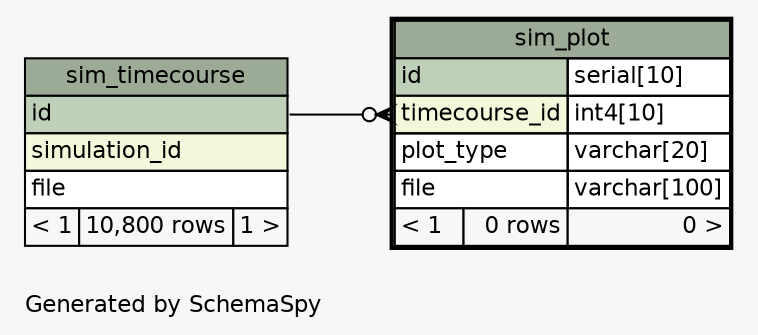 // dot 2.26.3 on Linux 3.11.0-12-generic
// SchemaSpy rev 590
digraph "oneDegreeRelationshipsDiagram" {
  graph [
    rankdir="RL"
    bgcolor="#f7f7f7"
    label="\nGenerated by SchemaSpy"
    labeljust="l"
    nodesep="0.18"
    ranksep="0.46"
    fontname="Helvetica"
    fontsize="11"
  ];
  node [
    fontname="Helvetica"
    fontsize="11"
    shape="plaintext"
  ];
  edge [
    arrowsize="0.8"
  ];
  "sim_plot":"timecourse_id":w -> "sim_timecourse":"id":e [arrowhead=none dir=back arrowtail=crowodot];
  "sim_plot" [
    label=<
    <TABLE BORDER="2" CELLBORDER="1" CELLSPACING="0" BGCOLOR="#ffffff">
      <TR><TD COLSPAN="3" BGCOLOR="#9bab96" ALIGN="CENTER">sim_plot</TD></TR>
      <TR><TD PORT="id" COLSPAN="2" BGCOLOR="#bed1b8" ALIGN="LEFT">id</TD><TD PORT="id.type" ALIGN="LEFT">serial[10]</TD></TR>
      <TR><TD PORT="timecourse_id" COLSPAN="2" BGCOLOR="#f4f7da" ALIGN="LEFT">timecourse_id</TD><TD PORT="timecourse_id.type" ALIGN="LEFT">int4[10]</TD></TR>
      <TR><TD PORT="plot_type" COLSPAN="2" ALIGN="LEFT">plot_type</TD><TD PORT="plot_type.type" ALIGN="LEFT">varchar[20]</TD></TR>
      <TR><TD PORT="file" COLSPAN="2" ALIGN="LEFT">file</TD><TD PORT="file.type" ALIGN="LEFT">varchar[100]</TD></TR>
      <TR><TD ALIGN="LEFT" BGCOLOR="#f7f7f7">&lt; 1</TD><TD ALIGN="RIGHT" BGCOLOR="#f7f7f7">0 rows</TD><TD ALIGN="RIGHT" BGCOLOR="#f7f7f7">0 &gt;</TD></TR>
    </TABLE>>
    URL="sim_plot.html"
    tooltip="sim_plot"
  ];
  "sim_timecourse" [
    label=<
    <TABLE BORDER="0" CELLBORDER="1" CELLSPACING="0" BGCOLOR="#ffffff">
      <TR><TD COLSPAN="3" BGCOLOR="#9bab96" ALIGN="CENTER">sim_timecourse</TD></TR>
      <TR><TD PORT="id" COLSPAN="3" BGCOLOR="#bed1b8" ALIGN="LEFT">id</TD></TR>
      <TR><TD PORT="simulation_id" COLSPAN="3" BGCOLOR="#f4f7da" ALIGN="LEFT">simulation_id</TD></TR>
      <TR><TD PORT="file" COLSPAN="3" ALIGN="LEFT">file</TD></TR>
      <TR><TD ALIGN="LEFT" BGCOLOR="#f7f7f7">&lt; 1</TD><TD ALIGN="RIGHT" BGCOLOR="#f7f7f7">10,800 rows</TD><TD ALIGN="RIGHT" BGCOLOR="#f7f7f7">1 &gt;</TD></TR>
    </TABLE>>
    URL="sim_timecourse.html"
    tooltip="sim_timecourse"
  ];
}
